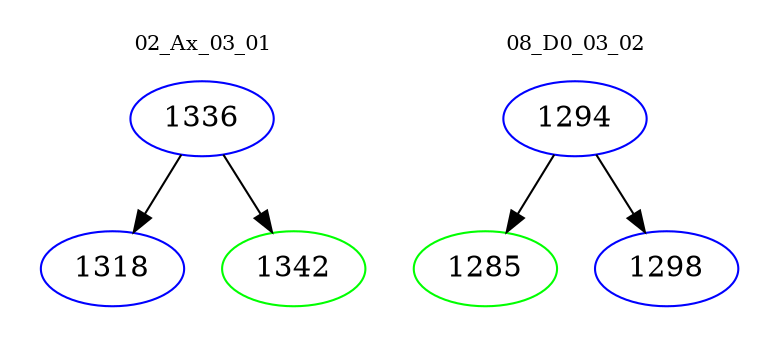 digraph{
subgraph cluster_0 {
color = white
label = "02_Ax_03_01";
fontsize=10;
T0_1336 [label="1336", color="blue"]
T0_1336 -> T0_1318 [color="black"]
T0_1318 [label="1318", color="blue"]
T0_1336 -> T0_1342 [color="black"]
T0_1342 [label="1342", color="green"]
}
subgraph cluster_1 {
color = white
label = "08_D0_03_02";
fontsize=10;
T1_1294 [label="1294", color="blue"]
T1_1294 -> T1_1285 [color="black"]
T1_1285 [label="1285", color="green"]
T1_1294 -> T1_1298 [color="black"]
T1_1298 [label="1298", color="blue"]
}
}
